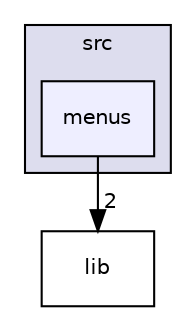 digraph "src/menus" {
  compound=true
  node [ fontsize="10", fontname="Helvetica"];
  edge [ labelfontsize="10", labelfontname="Helvetica"];
  subgraph clusterdir_68267d1309a1af8e8297ef4c3efbcdba {
    graph [ bgcolor="#ddddee", pencolor="black", label="src" fontname="Helvetica", fontsize="10", URL="dir_68267d1309a1af8e8297ef4c3efbcdba.html"]
  dir_a4cf0bd8881f9bd048453dfed09211e5 [shape=box, label="menus", style="filled", fillcolor="#eeeeff", pencolor="black", URL="dir_a4cf0bd8881f9bd048453dfed09211e5.html"];
  }
  dir_97aefd0d527b934f1d99a682da8fe6a9 [shape=box label="lib" URL="dir_97aefd0d527b934f1d99a682da8fe6a9.html"];
  dir_a4cf0bd8881f9bd048453dfed09211e5->dir_97aefd0d527b934f1d99a682da8fe6a9 [headlabel="2", labeldistance=1.5 headhref="dir_000009_000003.html"];
}
